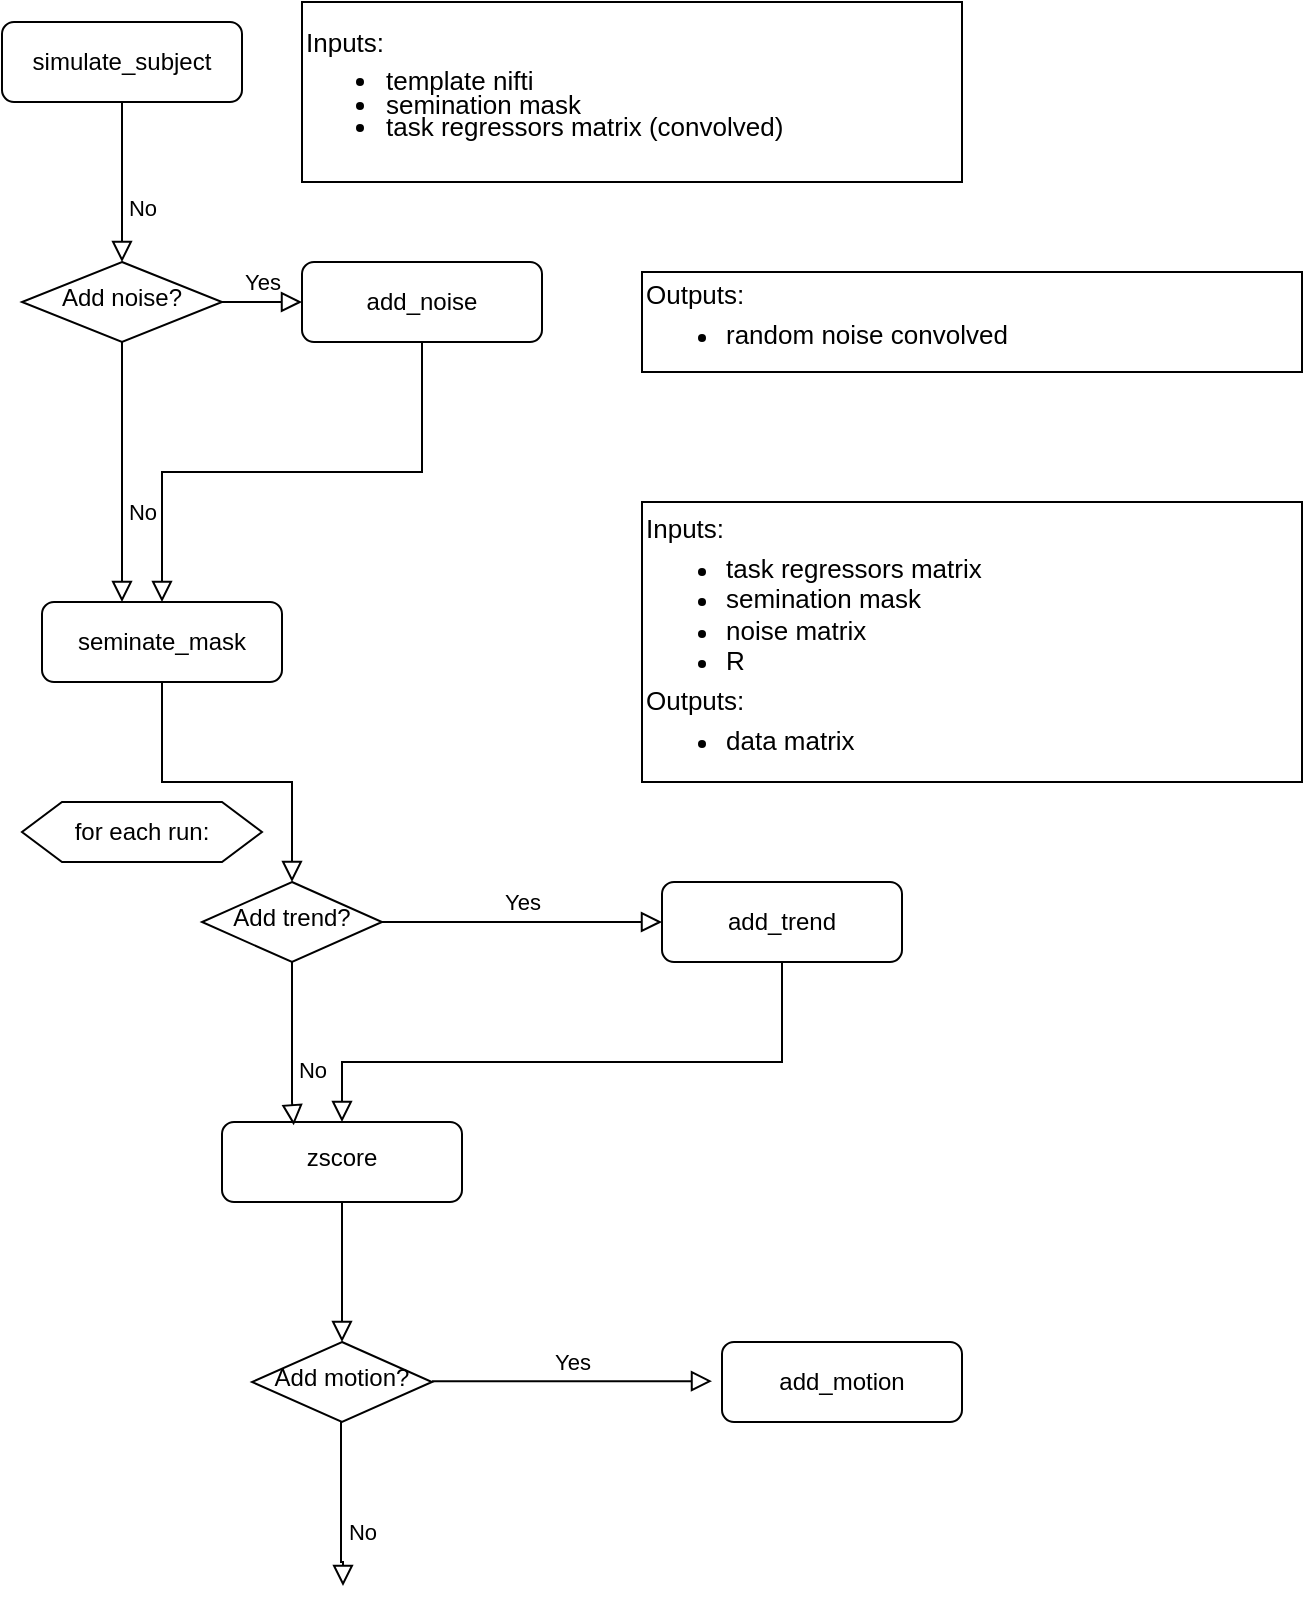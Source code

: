 <mxfile version="23.1.5" type="github" pages="2">
  <diagram id="C5RBs43oDa-KdzZeNtuy" name="Page-1">
    <mxGraphModel dx="1195" dy="615" grid="1" gridSize="10" guides="1" tooltips="1" connect="1" arrows="1" fold="1" page="1" pageScale="1" pageWidth="827" pageHeight="1169" math="0" shadow="0">
      <root>
        <mxCell id="WIyWlLk6GJQsqaUBKTNV-0" />
        <mxCell id="WIyWlLk6GJQsqaUBKTNV-1" parent="WIyWlLk6GJQsqaUBKTNV-0" />
        <mxCell id="WIyWlLk6GJQsqaUBKTNV-3" value="simulate_subject" style="rounded=1;whiteSpace=wrap;html=1;fontSize=12;glass=0;strokeWidth=1;shadow=0;" parent="WIyWlLk6GJQsqaUBKTNV-1" vertex="1">
          <mxGeometry x="30" y="40" width="120" height="40" as="geometry" />
        </mxCell>
        <mxCell id="WIyWlLk6GJQsqaUBKTNV-4" value="No" style="rounded=0;html=1;jettySize=auto;orthogonalLoop=1;fontSize=11;endArrow=block;endFill=0;endSize=8;strokeWidth=1;shadow=0;labelBackgroundColor=none;edgeStyle=orthogonalEdgeStyle;exitX=0.5;exitY=1;exitDx=0;exitDy=0;" parent="WIyWlLk6GJQsqaUBKTNV-1" source="WIyWlLk6GJQsqaUBKTNV-6" target="WIyWlLk6GJQsqaUBKTNV-12" edge="1">
          <mxGeometry x="0.308" y="10" relative="1" as="geometry">
            <mxPoint as="offset" />
            <mxPoint x="220" y="290" as="targetPoint" />
            <Array as="points">
              <mxPoint x="90" y="330" />
            </Array>
          </mxGeometry>
        </mxCell>
        <mxCell id="WIyWlLk6GJQsqaUBKTNV-5" value="Yes" style="edgeStyle=orthogonalEdgeStyle;rounded=0;html=1;jettySize=auto;orthogonalLoop=1;fontSize=11;endArrow=block;endFill=0;endSize=8;strokeWidth=1;shadow=0;labelBackgroundColor=none;" parent="WIyWlLk6GJQsqaUBKTNV-1" source="WIyWlLk6GJQsqaUBKTNV-6" target="WIyWlLk6GJQsqaUBKTNV-7" edge="1">
          <mxGeometry y="10" relative="1" as="geometry">
            <mxPoint as="offset" />
            <Array as="points">
              <mxPoint x="170" y="180" />
              <mxPoint x="170" y="180" />
            </Array>
          </mxGeometry>
        </mxCell>
        <mxCell id="WIyWlLk6GJQsqaUBKTNV-6" value="Add noise?" style="rhombus;whiteSpace=wrap;html=1;shadow=0;fontFamily=Helvetica;fontSize=12;align=center;strokeWidth=1;spacing=6;spacingTop=-4;" parent="WIyWlLk6GJQsqaUBKTNV-1" vertex="1">
          <mxGeometry x="40" y="160" width="100" height="40" as="geometry" />
        </mxCell>
        <mxCell id="WIyWlLk6GJQsqaUBKTNV-7" value="add_noise" style="rounded=1;whiteSpace=wrap;html=1;fontSize=12;glass=0;strokeWidth=1;shadow=0;" parent="WIyWlLk6GJQsqaUBKTNV-1" vertex="1">
          <mxGeometry x="180" y="160" width="120" height="40" as="geometry" />
        </mxCell>
        <mxCell id="WIyWlLk6GJQsqaUBKTNV-12" value="seminate_mask" style="rounded=1;whiteSpace=wrap;html=1;fontSize=12;glass=0;strokeWidth=1;shadow=0;" parent="WIyWlLk6GJQsqaUBKTNV-1" vertex="1">
          <mxGeometry x="50" y="330" width="120" height="40" as="geometry" />
        </mxCell>
        <mxCell id="OLGcfpLKGJm0n3iUDdie-0" value="&lt;p style=&quot;line-height: 0%;&quot;&gt;&lt;font style=&quot;font-size: 13px;&quot;&gt;Inputs:&lt;/font&gt;&lt;/p&gt;&lt;ul style=&quot;font-size: 13px; line-height: 90%;&quot;&gt;&lt;li&gt;&lt;span style=&quot;font-size: 13px; background-color: initial;&quot;&gt;template nifti&lt;/span&gt;&lt;/li&gt;&lt;li style=&quot;&quot;&gt;&lt;font style=&quot;font-size: 13px;&quot;&gt;semination mask&lt;/font&gt;&lt;/li&gt;&lt;li style=&quot;&quot;&gt;&lt;font style=&quot;font-size: 13px;&quot;&gt;task regressors matrix (convolved)&lt;/font&gt;&lt;/li&gt;&lt;/ul&gt;&lt;p&gt;&lt;/p&gt;" style="rounded=0;whiteSpace=wrap;html=1;align=left;" vertex="1" parent="WIyWlLk6GJQsqaUBKTNV-1">
          <mxGeometry x="180" y="30" width="330" height="90" as="geometry" />
        </mxCell>
        <mxCell id="OLGcfpLKGJm0n3iUDdie-4" value="&lt;p style=&quot;line-height: 0%;&quot;&gt;&lt;span style=&quot;font-size: 13px;&quot;&gt;Inputs:&lt;/span&gt;&lt;/p&gt;&lt;p style=&quot;line-height: 0%;&quot;&gt;&lt;/p&gt;&lt;ul&gt;&lt;li&gt;&lt;span style=&quot;font-size: 13px;&quot;&gt;task regressors matrix&lt;/span&gt;&lt;/li&gt;&lt;li&gt;&lt;span style=&quot;font-size: 13px;&quot;&gt;semination mask&lt;/span&gt;&lt;/li&gt;&lt;li&gt;&lt;span style=&quot;font-size: 13px;&quot;&gt;noise matrix&lt;/span&gt;&lt;/li&gt;&lt;li&gt;&lt;span style=&quot;font-size: 13px;&quot;&gt;R&lt;/span&gt;&lt;/li&gt;&lt;/ul&gt;&lt;p&gt;&lt;/p&gt;&lt;p style=&quot;line-height: 0%;&quot;&gt;&lt;span style=&quot;font-size: 13px;&quot;&gt;Outputs:&lt;/span&gt;&lt;/p&gt;&lt;p style=&quot;line-height: 0%;&quot;&gt;&lt;/p&gt;&lt;ul&gt;&lt;li&gt;&lt;span style=&quot;font-size: 13px;&quot;&gt;data matrix&lt;/span&gt;&lt;/li&gt;&lt;/ul&gt;&lt;p&gt;&lt;/p&gt;&lt;p&gt;&lt;/p&gt;" style="rounded=0;whiteSpace=wrap;html=1;align=left;" vertex="1" parent="WIyWlLk6GJQsqaUBKTNV-1">
          <mxGeometry x="350" y="280" width="330" height="140" as="geometry" />
        </mxCell>
        <mxCell id="OLGcfpLKGJm0n3iUDdie-5" value="" style="edgeStyle=orthogonalEdgeStyle;rounded=0;html=1;jettySize=auto;orthogonalLoop=1;fontSize=11;endArrow=block;endFill=0;endSize=8;strokeWidth=1;shadow=0;labelBackgroundColor=none;exitX=0.5;exitY=1;exitDx=0;exitDy=0;entryX=0.5;entryY=0;entryDx=0;entryDy=0;" edge="1" parent="WIyWlLk6GJQsqaUBKTNV-1" source="WIyWlLk6GJQsqaUBKTNV-7" target="WIyWlLk6GJQsqaUBKTNV-12">
          <mxGeometry x="0.273" y="50" relative="1" as="geometry">
            <mxPoint as="offset" />
            <mxPoint x="140" y="190" as="sourcePoint" />
            <mxPoint x="190" y="190" as="targetPoint" />
            <Array as="points" />
          </mxGeometry>
        </mxCell>
        <mxCell id="OLGcfpLKGJm0n3iUDdie-7" value="&lt;p style=&quot;line-height: 0%;&quot;&gt;&lt;span style=&quot;font-size: 13px;&quot;&gt;Outputs:&lt;/span&gt;&lt;/p&gt;&lt;p style=&quot;line-height: 0%;&quot;&gt;&lt;/p&gt;&lt;ul&gt;&lt;li&gt;&lt;span style=&quot;font-size: 13px;&quot;&gt;random noise convolved&lt;/span&gt;&lt;/li&gt;&lt;/ul&gt;&lt;p&gt;&lt;/p&gt;&lt;p&gt;&lt;/p&gt;" style="rounded=0;whiteSpace=wrap;html=1;align=left;" vertex="1" parent="WIyWlLk6GJQsqaUBKTNV-1">
          <mxGeometry x="350" y="165" width="330" height="50" as="geometry" />
        </mxCell>
        <mxCell id="OLGcfpLKGJm0n3iUDdie-8" value="No" style="rounded=0;html=1;jettySize=auto;orthogonalLoop=1;fontSize=11;endArrow=block;endFill=0;endSize=8;strokeWidth=1;shadow=0;labelBackgroundColor=none;edgeStyle=orthogonalEdgeStyle;exitX=0.5;exitY=1;exitDx=0;exitDy=0;entryX=0.5;entryY=0;entryDx=0;entryDy=0;" edge="1" parent="WIyWlLk6GJQsqaUBKTNV-1" source="WIyWlLk6GJQsqaUBKTNV-3" target="WIyWlLk6GJQsqaUBKTNV-6">
          <mxGeometry x="0.308" y="10" relative="1" as="geometry">
            <mxPoint as="offset" />
            <mxPoint x="90" y="210" as="sourcePoint" />
            <mxPoint x="190" y="340" as="targetPoint" />
            <Array as="points">
              <mxPoint x="90" y="160" />
            </Array>
          </mxGeometry>
        </mxCell>
        <mxCell id="OLGcfpLKGJm0n3iUDdie-12" value="" style="edgeStyle=orthogonalEdgeStyle;rounded=0;html=1;jettySize=auto;orthogonalLoop=1;fontSize=11;endArrow=block;endFill=0;endSize=8;strokeWidth=1;shadow=0;labelBackgroundColor=none;exitX=0.5;exitY=1;exitDx=0;exitDy=0;entryX=0.5;entryY=0;entryDx=0;entryDy=0;" edge="1" parent="WIyWlLk6GJQsqaUBKTNV-1" source="WIyWlLk6GJQsqaUBKTNV-12" target="OLGcfpLKGJm0n3iUDdie-15">
          <mxGeometry x="0.273" y="50" relative="1" as="geometry">
            <mxPoint as="offset" />
            <mxPoint x="239.58" y="350" as="sourcePoint" />
            <mxPoint x="239.58" y="460" as="targetPoint" />
            <Array as="points" />
          </mxGeometry>
        </mxCell>
        <mxCell id="OLGcfpLKGJm0n3iUDdie-13" value="for each run:" style="shape=hexagon;perimeter=hexagonPerimeter2;whiteSpace=wrap;html=1;fixedSize=1;" vertex="1" parent="WIyWlLk6GJQsqaUBKTNV-1">
          <mxGeometry x="40" y="430" width="120" height="30" as="geometry" />
        </mxCell>
        <mxCell id="OLGcfpLKGJm0n3iUDdie-14" value="add_trend" style="rounded=1;whiteSpace=wrap;html=1;fontSize=12;glass=0;strokeWidth=1;shadow=0;" vertex="1" parent="WIyWlLk6GJQsqaUBKTNV-1">
          <mxGeometry x="360" y="470" width="120" height="40" as="geometry" />
        </mxCell>
        <mxCell id="OLGcfpLKGJm0n3iUDdie-15" value="Add trend?" style="rhombus;whiteSpace=wrap;html=1;shadow=0;fontFamily=Helvetica;fontSize=12;align=center;strokeWidth=1;spacing=6;spacingTop=-4;" vertex="1" parent="WIyWlLk6GJQsqaUBKTNV-1">
          <mxGeometry x="130" y="470" width="90" height="40" as="geometry" />
        </mxCell>
        <mxCell id="OLGcfpLKGJm0n3iUDdie-17" value="Yes" style="edgeStyle=orthogonalEdgeStyle;rounded=0;html=1;jettySize=auto;orthogonalLoop=1;fontSize=11;endArrow=block;endFill=0;endSize=8;strokeWidth=1;shadow=0;labelBackgroundColor=none;exitX=1;exitY=0.5;exitDx=0;exitDy=0;entryX=0;entryY=0.5;entryDx=0;entryDy=0;" edge="1" parent="WIyWlLk6GJQsqaUBKTNV-1" source="OLGcfpLKGJm0n3iUDdie-15" target="OLGcfpLKGJm0n3iUDdie-14">
          <mxGeometry y="10" relative="1" as="geometry">
            <mxPoint as="offset" />
            <mxPoint x="290" y="479.58" as="sourcePoint" />
            <mxPoint x="360" y="480" as="targetPoint" />
            <Array as="points" />
          </mxGeometry>
        </mxCell>
        <mxCell id="OLGcfpLKGJm0n3iUDdie-18" value="zscore" style="rounded=1;whiteSpace=wrap;html=1;shadow=0;strokeWidth=1;spacing=6;spacingTop=-4;" vertex="1" parent="WIyWlLk6GJQsqaUBKTNV-1">
          <mxGeometry x="140" y="590" width="120" height="40" as="geometry" />
        </mxCell>
        <mxCell id="OLGcfpLKGJm0n3iUDdie-22" value="No" style="rounded=0;html=1;jettySize=auto;orthogonalLoop=1;fontSize=11;endArrow=block;endFill=0;endSize=8;strokeWidth=1;shadow=0;labelBackgroundColor=none;edgeStyle=orthogonalEdgeStyle;exitX=0.5;exitY=1;exitDx=0;exitDy=0;entryX=0.299;entryY=0.042;entryDx=0;entryDy=0;entryPerimeter=0;" edge="1" parent="WIyWlLk6GJQsqaUBKTNV-1" source="OLGcfpLKGJm0n3iUDdie-15" target="OLGcfpLKGJm0n3iUDdie-18">
          <mxGeometry x="0.308" y="10" relative="1" as="geometry">
            <mxPoint as="offset" />
            <mxPoint x="240" y="500" as="sourcePoint" />
            <mxPoint x="330" y="630" as="targetPoint" />
            <Array as="points">
              <mxPoint x="175" y="580" />
              <mxPoint x="176" y="580" />
            </Array>
          </mxGeometry>
        </mxCell>
        <mxCell id="OLGcfpLKGJm0n3iUDdie-23" value="" style="edgeStyle=orthogonalEdgeStyle;rounded=0;html=1;jettySize=auto;orthogonalLoop=1;fontSize=11;endArrow=block;endFill=0;endSize=8;strokeWidth=1;shadow=0;labelBackgroundColor=none;entryX=0.5;entryY=0;entryDx=0;entryDy=0;exitX=0.5;exitY=1;exitDx=0;exitDy=0;" edge="1" parent="WIyWlLk6GJQsqaUBKTNV-1" source="OLGcfpLKGJm0n3iUDdie-14" target="OLGcfpLKGJm0n3iUDdie-18">
          <mxGeometry x="0.273" y="50" relative="1" as="geometry">
            <mxPoint as="offset" />
            <mxPoint x="480" y="520" as="sourcePoint" />
            <mxPoint x="419.58" y="610" as="targetPoint" />
            <Array as="points">
              <mxPoint x="420" y="560" />
              <mxPoint x="200" y="560" />
            </Array>
          </mxGeometry>
        </mxCell>
        <mxCell id="OLGcfpLKGJm0n3iUDdie-24" value="Add motion?" style="rhombus;whiteSpace=wrap;html=1;shadow=0;fontFamily=Helvetica;fontSize=12;align=center;strokeWidth=1;spacing=6;spacingTop=-4;" vertex="1" parent="WIyWlLk6GJQsqaUBKTNV-1">
          <mxGeometry x="155" y="700" width="90" height="40" as="geometry" />
        </mxCell>
        <mxCell id="OLGcfpLKGJm0n3iUDdie-25" value="" style="edgeStyle=orthogonalEdgeStyle;rounded=0;html=1;jettySize=auto;orthogonalLoop=1;fontSize=11;endArrow=block;endFill=0;endSize=8;strokeWidth=1;shadow=0;labelBackgroundColor=none;exitX=0.5;exitY=1;exitDx=0;exitDy=0;entryX=0.5;entryY=0;entryDx=0;entryDy=0;" edge="1" parent="WIyWlLk6GJQsqaUBKTNV-1" source="OLGcfpLKGJm0n3iUDdie-18" target="OLGcfpLKGJm0n3iUDdie-24">
          <mxGeometry x="0.273" y="50" relative="1" as="geometry">
            <mxPoint as="offset" />
            <mxPoint x="194.5" y="650" as="sourcePoint" />
            <mxPoint x="200" y="680" as="targetPoint" />
            <Array as="points">
              <mxPoint x="200" y="690" />
              <mxPoint x="200" y="690" />
            </Array>
          </mxGeometry>
        </mxCell>
        <mxCell id="OLGcfpLKGJm0n3iUDdie-26" value="Yes" style="edgeStyle=orthogonalEdgeStyle;rounded=0;html=1;jettySize=auto;orthogonalLoop=1;fontSize=11;endArrow=block;endFill=0;endSize=8;strokeWidth=1;shadow=0;labelBackgroundColor=none;exitX=1;exitY=0.5;exitDx=0;exitDy=0;entryX=0;entryY=0.5;entryDx=0;entryDy=0;" edge="1" parent="WIyWlLk6GJQsqaUBKTNV-1">
          <mxGeometry y="10" relative="1" as="geometry">
            <mxPoint as="offset" />
            <mxPoint x="245" y="719.58" as="sourcePoint" />
            <mxPoint x="385" y="719.58" as="targetPoint" />
            <Array as="points" />
          </mxGeometry>
        </mxCell>
        <mxCell id="OLGcfpLKGJm0n3iUDdie-27" value="No" style="rounded=0;html=1;jettySize=auto;orthogonalLoop=1;fontSize=11;endArrow=block;endFill=0;endSize=8;strokeWidth=1;shadow=0;labelBackgroundColor=none;edgeStyle=orthogonalEdgeStyle;exitX=0.5;exitY=1;exitDx=0;exitDy=0;entryX=0.299;entryY=0.042;entryDx=0;entryDy=0;entryPerimeter=0;" edge="1" parent="WIyWlLk6GJQsqaUBKTNV-1">
          <mxGeometry x="0.308" y="10" relative="1" as="geometry">
            <mxPoint as="offset" />
            <mxPoint x="199.5" y="740" as="sourcePoint" />
            <mxPoint x="200.5" y="822" as="targetPoint" />
            <Array as="points">
              <mxPoint x="199.5" y="810" />
              <mxPoint x="200.5" y="810" />
            </Array>
          </mxGeometry>
        </mxCell>
        <mxCell id="OLGcfpLKGJm0n3iUDdie-28" value="add_motion" style="rounded=1;whiteSpace=wrap;html=1;fontSize=12;glass=0;strokeWidth=1;shadow=0;" vertex="1" parent="WIyWlLk6GJQsqaUBKTNV-1">
          <mxGeometry x="390" y="700" width="120" height="40" as="geometry" />
        </mxCell>
      </root>
    </mxGraphModel>
  </diagram>
  <diagram id="xXQUbWD2aMwRn0uVHN2j" name="Page-2">
    <mxGraphModel dx="1434" dy="738" grid="1" gridSize="10" guides="1" tooltips="1" connect="1" arrows="1" fold="1" page="1" pageScale="1" pageWidth="827" pageHeight="1169" math="0" shadow="0">
      <root>
        <mxCell id="0" />
        <mxCell id="1" parent="0" />
        <mxCell id="XGQYh6Zc7hFbvmYK-sjp-1" value="" style="whiteSpace=wrap;html=1;" vertex="1" parent="1">
          <mxGeometry x="40" y="40" width="120" height="60" as="geometry" />
        </mxCell>
      </root>
    </mxGraphModel>
  </diagram>
</mxfile>
